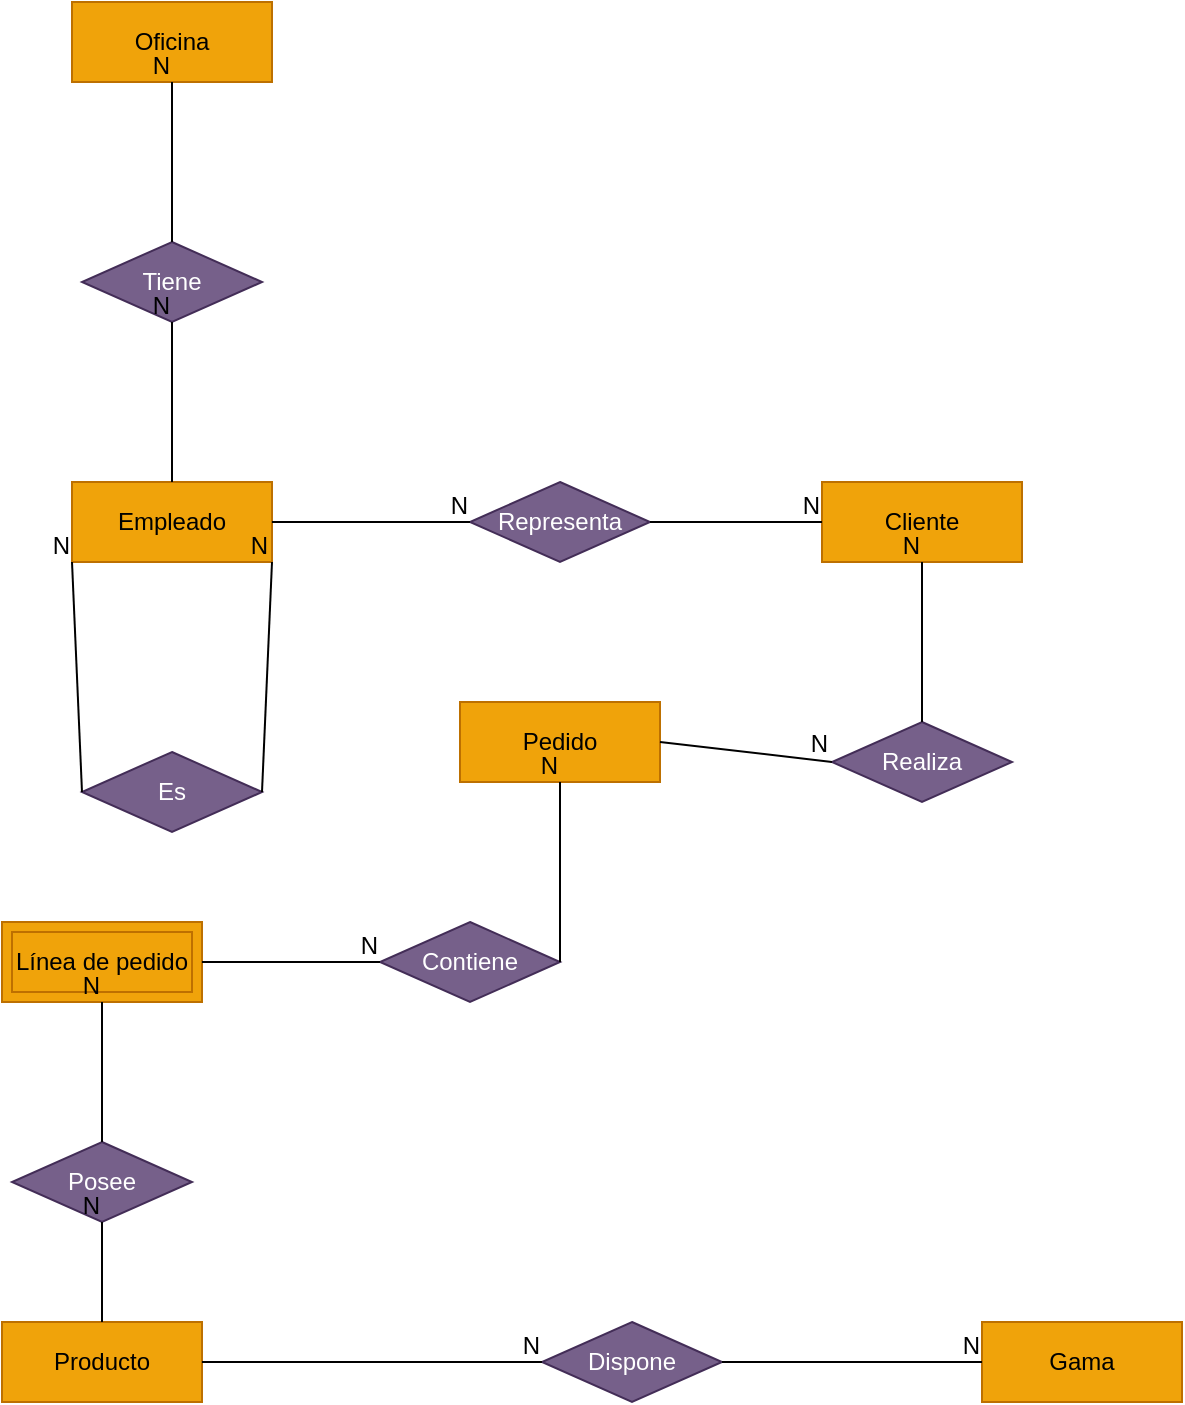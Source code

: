 <mxfile version="24.7.17">
  <diagram name="Página-1" id="l4jYEKxpfNtmVfBvT1T7">
    <mxGraphModel dx="954" dy="558" grid="1" gridSize="10" guides="1" tooltips="1" connect="1" arrows="1" fold="1" page="1" pageScale="1" pageWidth="827" pageHeight="1169" math="0" shadow="0">
      <root>
        <mxCell id="0" />
        <mxCell id="1" parent="0" />
        <mxCell id="Jrcfv6droCvZTq4FruAK-2" value="Oficina" style="whiteSpace=wrap;html=1;align=center;fillColor=#f0a30a;strokeColor=#BD7000;fontColor=#000000;" vertex="1" parent="1">
          <mxGeometry x="215" y="170" width="100" height="40" as="geometry" />
        </mxCell>
        <mxCell id="Jrcfv6droCvZTq4FruAK-5" value="Es" style="shape=rhombus;perimeter=rhombusPerimeter;whiteSpace=wrap;html=1;align=center;fillColor=#76608a;fontColor=#ffffff;strokeColor=#432D57;" vertex="1" parent="1">
          <mxGeometry x="220" y="545" width="90" height="40" as="geometry" />
        </mxCell>
        <mxCell id="Jrcfv6droCvZTq4FruAK-6" value="Cliente" style="whiteSpace=wrap;html=1;align=center;fillColor=#f0a30a;strokeColor=#BD7000;fontColor=#000000;" vertex="1" parent="1">
          <mxGeometry x="590" y="410" width="100" height="40" as="geometry" />
        </mxCell>
        <mxCell id="Jrcfv6droCvZTq4FruAK-7" value="Pedido" style="whiteSpace=wrap;html=1;align=center;fillColor=#f0a30a;strokeColor=#BD7000;fontColor=#000000;" vertex="1" parent="1">
          <mxGeometry x="409" y="520" width="100" height="40" as="geometry" />
        </mxCell>
        <mxCell id="Jrcfv6droCvZTq4FruAK-8" value="Línea de pedido" style="shape=ext;margin=3;double=1;whiteSpace=wrap;html=1;align=center;fillColor=#f0a30a;fontColor=#000000;strokeColor=#BD7000;" vertex="1" parent="1">
          <mxGeometry x="180" y="630" width="100" height="40" as="geometry" />
        </mxCell>
        <mxCell id="Jrcfv6droCvZTq4FruAK-9" value="Gama" style="whiteSpace=wrap;html=1;align=center;fillColor=#f0a30a;strokeColor=#BD7000;fontColor=#000000;" vertex="1" parent="1">
          <mxGeometry x="670" y="830" width="100" height="40" as="geometry" />
        </mxCell>
        <mxCell id="Jrcfv6droCvZTq4FruAK-10" value="Empleado" style="whiteSpace=wrap;html=1;align=center;fillColor=#f0a30a;strokeColor=#BD7000;fontColor=#000000;" vertex="1" parent="1">
          <mxGeometry x="215" y="410" width="100" height="40" as="geometry" />
        </mxCell>
        <mxCell id="Jrcfv6droCvZTq4FruAK-11" value="Producto" style="whiteSpace=wrap;html=1;align=center;fillColor=#f0a30a;strokeColor=#BD7000;fontColor=#000000;" vertex="1" parent="1">
          <mxGeometry x="180" y="830" width="100" height="40" as="geometry" />
        </mxCell>
        <mxCell id="Jrcfv6droCvZTq4FruAK-12" value="Representa" style="shape=rhombus;perimeter=rhombusPerimeter;whiteSpace=wrap;html=1;align=center;fillColor=#76608a;fontColor=#ffffff;strokeColor=#432D57;" vertex="1" parent="1">
          <mxGeometry x="414" y="410" width="90" height="40" as="geometry" />
        </mxCell>
        <mxCell id="Jrcfv6droCvZTq4FruAK-13" value="Tiene" style="shape=rhombus;perimeter=rhombusPerimeter;whiteSpace=wrap;html=1;align=center;fillColor=#76608a;fontColor=#ffffff;strokeColor=#432D57;" vertex="1" parent="1">
          <mxGeometry x="220" y="290" width="90" height="40" as="geometry" />
        </mxCell>
        <mxCell id="Jrcfv6droCvZTq4FruAK-14" value="Realiza" style="shape=rhombus;perimeter=rhombusPerimeter;whiteSpace=wrap;html=1;align=center;fillColor=#76608a;fontColor=#ffffff;strokeColor=#432D57;" vertex="1" parent="1">
          <mxGeometry x="595" y="530" width="90" height="40" as="geometry" />
        </mxCell>
        <mxCell id="Jrcfv6droCvZTq4FruAK-15" value="Contiene" style="shape=rhombus;perimeter=rhombusPerimeter;whiteSpace=wrap;html=1;align=center;fillColor=#76608a;fontColor=#ffffff;strokeColor=#432D57;" vertex="1" parent="1">
          <mxGeometry x="369" y="630" width="90" height="40" as="geometry" />
        </mxCell>
        <mxCell id="Jrcfv6droCvZTq4FruAK-16" value="Posee" style="shape=rhombus;perimeter=rhombusPerimeter;whiteSpace=wrap;html=1;align=center;fillColor=#76608a;fontColor=#ffffff;strokeColor=#432D57;" vertex="1" parent="1">
          <mxGeometry x="185" y="740" width="90" height="40" as="geometry" />
        </mxCell>
        <mxCell id="Jrcfv6droCvZTq4FruAK-17" value="Dispone" style="shape=rhombus;perimeter=rhombusPerimeter;whiteSpace=wrap;html=1;align=center;fillColor=#76608a;fontColor=#ffffff;strokeColor=#432D57;" vertex="1" parent="1">
          <mxGeometry x="450" y="830" width="90" height="40" as="geometry" />
        </mxCell>
        <mxCell id="Jrcfv6droCvZTq4FruAK-18" value="" style="endArrow=none;html=1;rounded=0;exitX=1;exitY=0.5;exitDx=0;exitDy=0;entryX=1;entryY=1;entryDx=0;entryDy=0;" edge="1" parent="1" source="Jrcfv6droCvZTq4FruAK-5" target="Jrcfv6droCvZTq4FruAK-10">
          <mxGeometry relative="1" as="geometry">
            <mxPoint x="330" y="620" as="sourcePoint" />
            <mxPoint x="490" y="620" as="targetPoint" />
          </mxGeometry>
        </mxCell>
        <mxCell id="Jrcfv6droCvZTq4FruAK-19" value="N" style="resizable=0;html=1;whiteSpace=wrap;align=right;verticalAlign=bottom;" connectable="0" vertex="1" parent="Jrcfv6droCvZTq4FruAK-18">
          <mxGeometry x="1" relative="1" as="geometry" />
        </mxCell>
        <mxCell id="Jrcfv6droCvZTq4FruAK-20" value="" style="endArrow=none;html=1;rounded=0;exitX=0;exitY=0.5;exitDx=0;exitDy=0;entryX=0;entryY=1;entryDx=0;entryDy=0;" edge="1" parent="1" source="Jrcfv6droCvZTq4FruAK-5" target="Jrcfv6droCvZTq4FruAK-10">
          <mxGeometry relative="1" as="geometry">
            <mxPoint x="320" y="575" as="sourcePoint" />
            <mxPoint x="325" y="460" as="targetPoint" />
          </mxGeometry>
        </mxCell>
        <mxCell id="Jrcfv6droCvZTq4FruAK-21" value="N" style="resizable=0;html=1;whiteSpace=wrap;align=right;verticalAlign=bottom;" connectable="0" vertex="1" parent="Jrcfv6droCvZTq4FruAK-20">
          <mxGeometry x="1" relative="1" as="geometry" />
        </mxCell>
        <mxCell id="Jrcfv6droCvZTq4FruAK-22" value="" style="endArrow=none;html=1;rounded=0;exitX=0.5;exitY=0;exitDx=0;exitDy=0;entryX=0.5;entryY=1;entryDx=0;entryDy=0;" edge="1" parent="1" source="Jrcfv6droCvZTq4FruAK-10" target="Jrcfv6droCvZTq4FruAK-13">
          <mxGeometry relative="1" as="geometry">
            <mxPoint x="330" y="585" as="sourcePoint" />
            <mxPoint x="335" y="470" as="targetPoint" />
          </mxGeometry>
        </mxCell>
        <mxCell id="Jrcfv6droCvZTq4FruAK-23" value="N" style="resizable=0;html=1;whiteSpace=wrap;align=right;verticalAlign=bottom;" connectable="0" vertex="1" parent="Jrcfv6droCvZTq4FruAK-22">
          <mxGeometry x="1" relative="1" as="geometry" />
        </mxCell>
        <mxCell id="Jrcfv6droCvZTq4FruAK-24" value="" style="endArrow=none;html=1;rounded=0;exitX=1;exitY=0.5;exitDx=0;exitDy=0;entryX=0;entryY=0.5;entryDx=0;entryDy=0;" edge="1" parent="1" source="Jrcfv6droCvZTq4FruAK-10" target="Jrcfv6droCvZTq4FruAK-12">
          <mxGeometry relative="1" as="geometry">
            <mxPoint x="340" y="595" as="sourcePoint" />
            <mxPoint x="345" y="480" as="targetPoint" />
          </mxGeometry>
        </mxCell>
        <mxCell id="Jrcfv6droCvZTq4FruAK-25" value="N" style="resizable=0;html=1;whiteSpace=wrap;align=right;verticalAlign=bottom;" connectable="0" vertex="1" parent="Jrcfv6droCvZTq4FruAK-24">
          <mxGeometry x="1" relative="1" as="geometry" />
        </mxCell>
        <mxCell id="Jrcfv6droCvZTq4FruAK-26" value="" style="endArrow=none;html=1;rounded=0;exitX=1;exitY=0.5;exitDx=0;exitDy=0;entryX=0;entryY=0.5;entryDx=0;entryDy=0;" edge="1" parent="1" source="Jrcfv6droCvZTq4FruAK-12" target="Jrcfv6droCvZTq4FruAK-6">
          <mxGeometry relative="1" as="geometry">
            <mxPoint x="350" y="605" as="sourcePoint" />
            <mxPoint x="355" y="490" as="targetPoint" />
          </mxGeometry>
        </mxCell>
        <mxCell id="Jrcfv6droCvZTq4FruAK-27" value="N" style="resizable=0;html=1;whiteSpace=wrap;align=right;verticalAlign=bottom;" connectable="0" vertex="1" parent="Jrcfv6droCvZTq4FruAK-26">
          <mxGeometry x="1" relative="1" as="geometry" />
        </mxCell>
        <mxCell id="Jrcfv6droCvZTq4FruAK-28" value="" style="endArrow=none;html=1;rounded=0;exitX=0.5;exitY=0;exitDx=0;exitDy=0;entryX=0.5;entryY=1;entryDx=0;entryDy=0;" edge="1" parent="1" source="Jrcfv6droCvZTq4FruAK-14" target="Jrcfv6droCvZTq4FruAK-6">
          <mxGeometry relative="1" as="geometry">
            <mxPoint x="360" y="615" as="sourcePoint" />
            <mxPoint x="365" y="500" as="targetPoint" />
          </mxGeometry>
        </mxCell>
        <mxCell id="Jrcfv6droCvZTq4FruAK-29" value="N" style="resizable=0;html=1;whiteSpace=wrap;align=right;verticalAlign=bottom;" connectable="0" vertex="1" parent="Jrcfv6droCvZTq4FruAK-28">
          <mxGeometry x="1" relative="1" as="geometry" />
        </mxCell>
        <mxCell id="Jrcfv6droCvZTq4FruAK-30" value="" style="endArrow=none;html=1;rounded=0;exitX=1;exitY=0.5;exitDx=0;exitDy=0;entryX=0;entryY=0.5;entryDx=0;entryDy=0;" edge="1" parent="1" source="Jrcfv6droCvZTq4FruAK-7" target="Jrcfv6droCvZTq4FruAK-14">
          <mxGeometry relative="1" as="geometry">
            <mxPoint x="370" y="625" as="sourcePoint" />
            <mxPoint x="375" y="510" as="targetPoint" />
          </mxGeometry>
        </mxCell>
        <mxCell id="Jrcfv6droCvZTq4FruAK-31" value="N" style="resizable=0;html=1;whiteSpace=wrap;align=right;verticalAlign=bottom;" connectable="0" vertex="1" parent="Jrcfv6droCvZTq4FruAK-30">
          <mxGeometry x="1" relative="1" as="geometry" />
        </mxCell>
        <mxCell id="Jrcfv6droCvZTq4FruAK-32" value="" style="endArrow=none;html=1;rounded=0;exitX=1;exitY=0.5;exitDx=0;exitDy=0;entryX=0.5;entryY=1;entryDx=0;entryDy=0;" edge="1" parent="1" source="Jrcfv6droCvZTq4FruAK-15" target="Jrcfv6droCvZTq4FruAK-7">
          <mxGeometry relative="1" as="geometry">
            <mxPoint x="380" y="635" as="sourcePoint" />
            <mxPoint x="385" y="520" as="targetPoint" />
          </mxGeometry>
        </mxCell>
        <mxCell id="Jrcfv6droCvZTq4FruAK-33" value="N" style="resizable=0;html=1;whiteSpace=wrap;align=right;verticalAlign=bottom;" connectable="0" vertex="1" parent="Jrcfv6droCvZTq4FruAK-32">
          <mxGeometry x="1" relative="1" as="geometry" />
        </mxCell>
        <mxCell id="Jrcfv6droCvZTq4FruAK-34" value="" style="endArrow=none;html=1;rounded=0;exitX=1;exitY=0.5;exitDx=0;exitDy=0;entryX=0;entryY=0.5;entryDx=0;entryDy=0;" edge="1" parent="1" source="Jrcfv6droCvZTq4FruAK-8" target="Jrcfv6droCvZTq4FruAK-15">
          <mxGeometry relative="1" as="geometry">
            <mxPoint x="390" y="645" as="sourcePoint" />
            <mxPoint x="395" y="530" as="targetPoint" />
          </mxGeometry>
        </mxCell>
        <mxCell id="Jrcfv6droCvZTq4FruAK-35" value="N" style="resizable=0;html=1;whiteSpace=wrap;align=right;verticalAlign=bottom;" connectable="0" vertex="1" parent="Jrcfv6droCvZTq4FruAK-34">
          <mxGeometry x="1" relative="1" as="geometry" />
        </mxCell>
        <mxCell id="Jrcfv6droCvZTq4FruAK-36" value="" style="endArrow=none;html=1;rounded=0;exitX=0.5;exitY=0;exitDx=0;exitDy=0;entryX=0.5;entryY=1;entryDx=0;entryDy=0;" edge="1" parent="1" source="Jrcfv6droCvZTq4FruAK-16" target="Jrcfv6droCvZTq4FruAK-8">
          <mxGeometry relative="1" as="geometry">
            <mxPoint x="400" y="655" as="sourcePoint" />
            <mxPoint x="405" y="540" as="targetPoint" />
          </mxGeometry>
        </mxCell>
        <mxCell id="Jrcfv6droCvZTq4FruAK-37" value="N" style="resizable=0;html=1;whiteSpace=wrap;align=right;verticalAlign=bottom;" connectable="0" vertex="1" parent="Jrcfv6droCvZTq4FruAK-36">
          <mxGeometry x="1" relative="1" as="geometry" />
        </mxCell>
        <mxCell id="Jrcfv6droCvZTq4FruAK-38" value="" style="endArrow=none;html=1;rounded=0;exitX=0.5;exitY=0;exitDx=0;exitDy=0;entryX=0.5;entryY=1;entryDx=0;entryDy=0;" edge="1" parent="1" source="Jrcfv6droCvZTq4FruAK-11" target="Jrcfv6droCvZTq4FruAK-16">
          <mxGeometry relative="1" as="geometry">
            <mxPoint x="410" y="665" as="sourcePoint" />
            <mxPoint x="415" y="550" as="targetPoint" />
          </mxGeometry>
        </mxCell>
        <mxCell id="Jrcfv6droCvZTq4FruAK-39" value="N" style="resizable=0;html=1;whiteSpace=wrap;align=right;verticalAlign=bottom;" connectable="0" vertex="1" parent="Jrcfv6droCvZTq4FruAK-38">
          <mxGeometry x="1" relative="1" as="geometry" />
        </mxCell>
        <mxCell id="Jrcfv6droCvZTq4FruAK-40" value="" style="endArrow=none;html=1;rounded=0;exitX=1;exitY=0.5;exitDx=0;exitDy=0;entryX=0;entryY=0.5;entryDx=0;entryDy=0;" edge="1" parent="1" source="Jrcfv6droCvZTq4FruAK-11" target="Jrcfv6droCvZTq4FruAK-17">
          <mxGeometry relative="1" as="geometry">
            <mxPoint x="420" y="675" as="sourcePoint" />
            <mxPoint x="425" y="560" as="targetPoint" />
          </mxGeometry>
        </mxCell>
        <mxCell id="Jrcfv6droCvZTq4FruAK-41" value="N" style="resizable=0;html=1;whiteSpace=wrap;align=right;verticalAlign=bottom;" connectable="0" vertex="1" parent="Jrcfv6droCvZTq4FruAK-40">
          <mxGeometry x="1" relative="1" as="geometry" />
        </mxCell>
        <mxCell id="Jrcfv6droCvZTq4FruAK-42" value="" style="endArrow=none;html=1;rounded=0;exitX=1;exitY=0.5;exitDx=0;exitDy=0;entryX=0;entryY=0.5;entryDx=0;entryDy=0;" edge="1" parent="1" source="Jrcfv6droCvZTq4FruAK-17" target="Jrcfv6droCvZTq4FruAK-9">
          <mxGeometry relative="1" as="geometry">
            <mxPoint x="430" y="685" as="sourcePoint" />
            <mxPoint x="435" y="570" as="targetPoint" />
          </mxGeometry>
        </mxCell>
        <mxCell id="Jrcfv6droCvZTq4FruAK-43" value="N" style="resizable=0;html=1;whiteSpace=wrap;align=right;verticalAlign=bottom;" connectable="0" vertex="1" parent="Jrcfv6droCvZTq4FruAK-42">
          <mxGeometry x="1" relative="1" as="geometry" />
        </mxCell>
        <mxCell id="Jrcfv6droCvZTq4FruAK-45" value="" style="endArrow=none;html=1;rounded=0;exitX=0.5;exitY=0;exitDx=0;exitDy=0;entryX=0.5;entryY=1;entryDx=0;entryDy=0;" edge="1" parent="1" source="Jrcfv6droCvZTq4FruAK-13" target="Jrcfv6droCvZTq4FruAK-2">
          <mxGeometry relative="1" as="geometry">
            <mxPoint x="440" y="695" as="sourcePoint" />
            <mxPoint x="445" y="580" as="targetPoint" />
          </mxGeometry>
        </mxCell>
        <mxCell id="Jrcfv6droCvZTq4FruAK-46" value="N" style="resizable=0;html=1;whiteSpace=wrap;align=right;verticalAlign=bottom;" connectable="0" vertex="1" parent="Jrcfv6droCvZTq4FruAK-45">
          <mxGeometry x="1" relative="1" as="geometry" />
        </mxCell>
      </root>
    </mxGraphModel>
  </diagram>
</mxfile>
